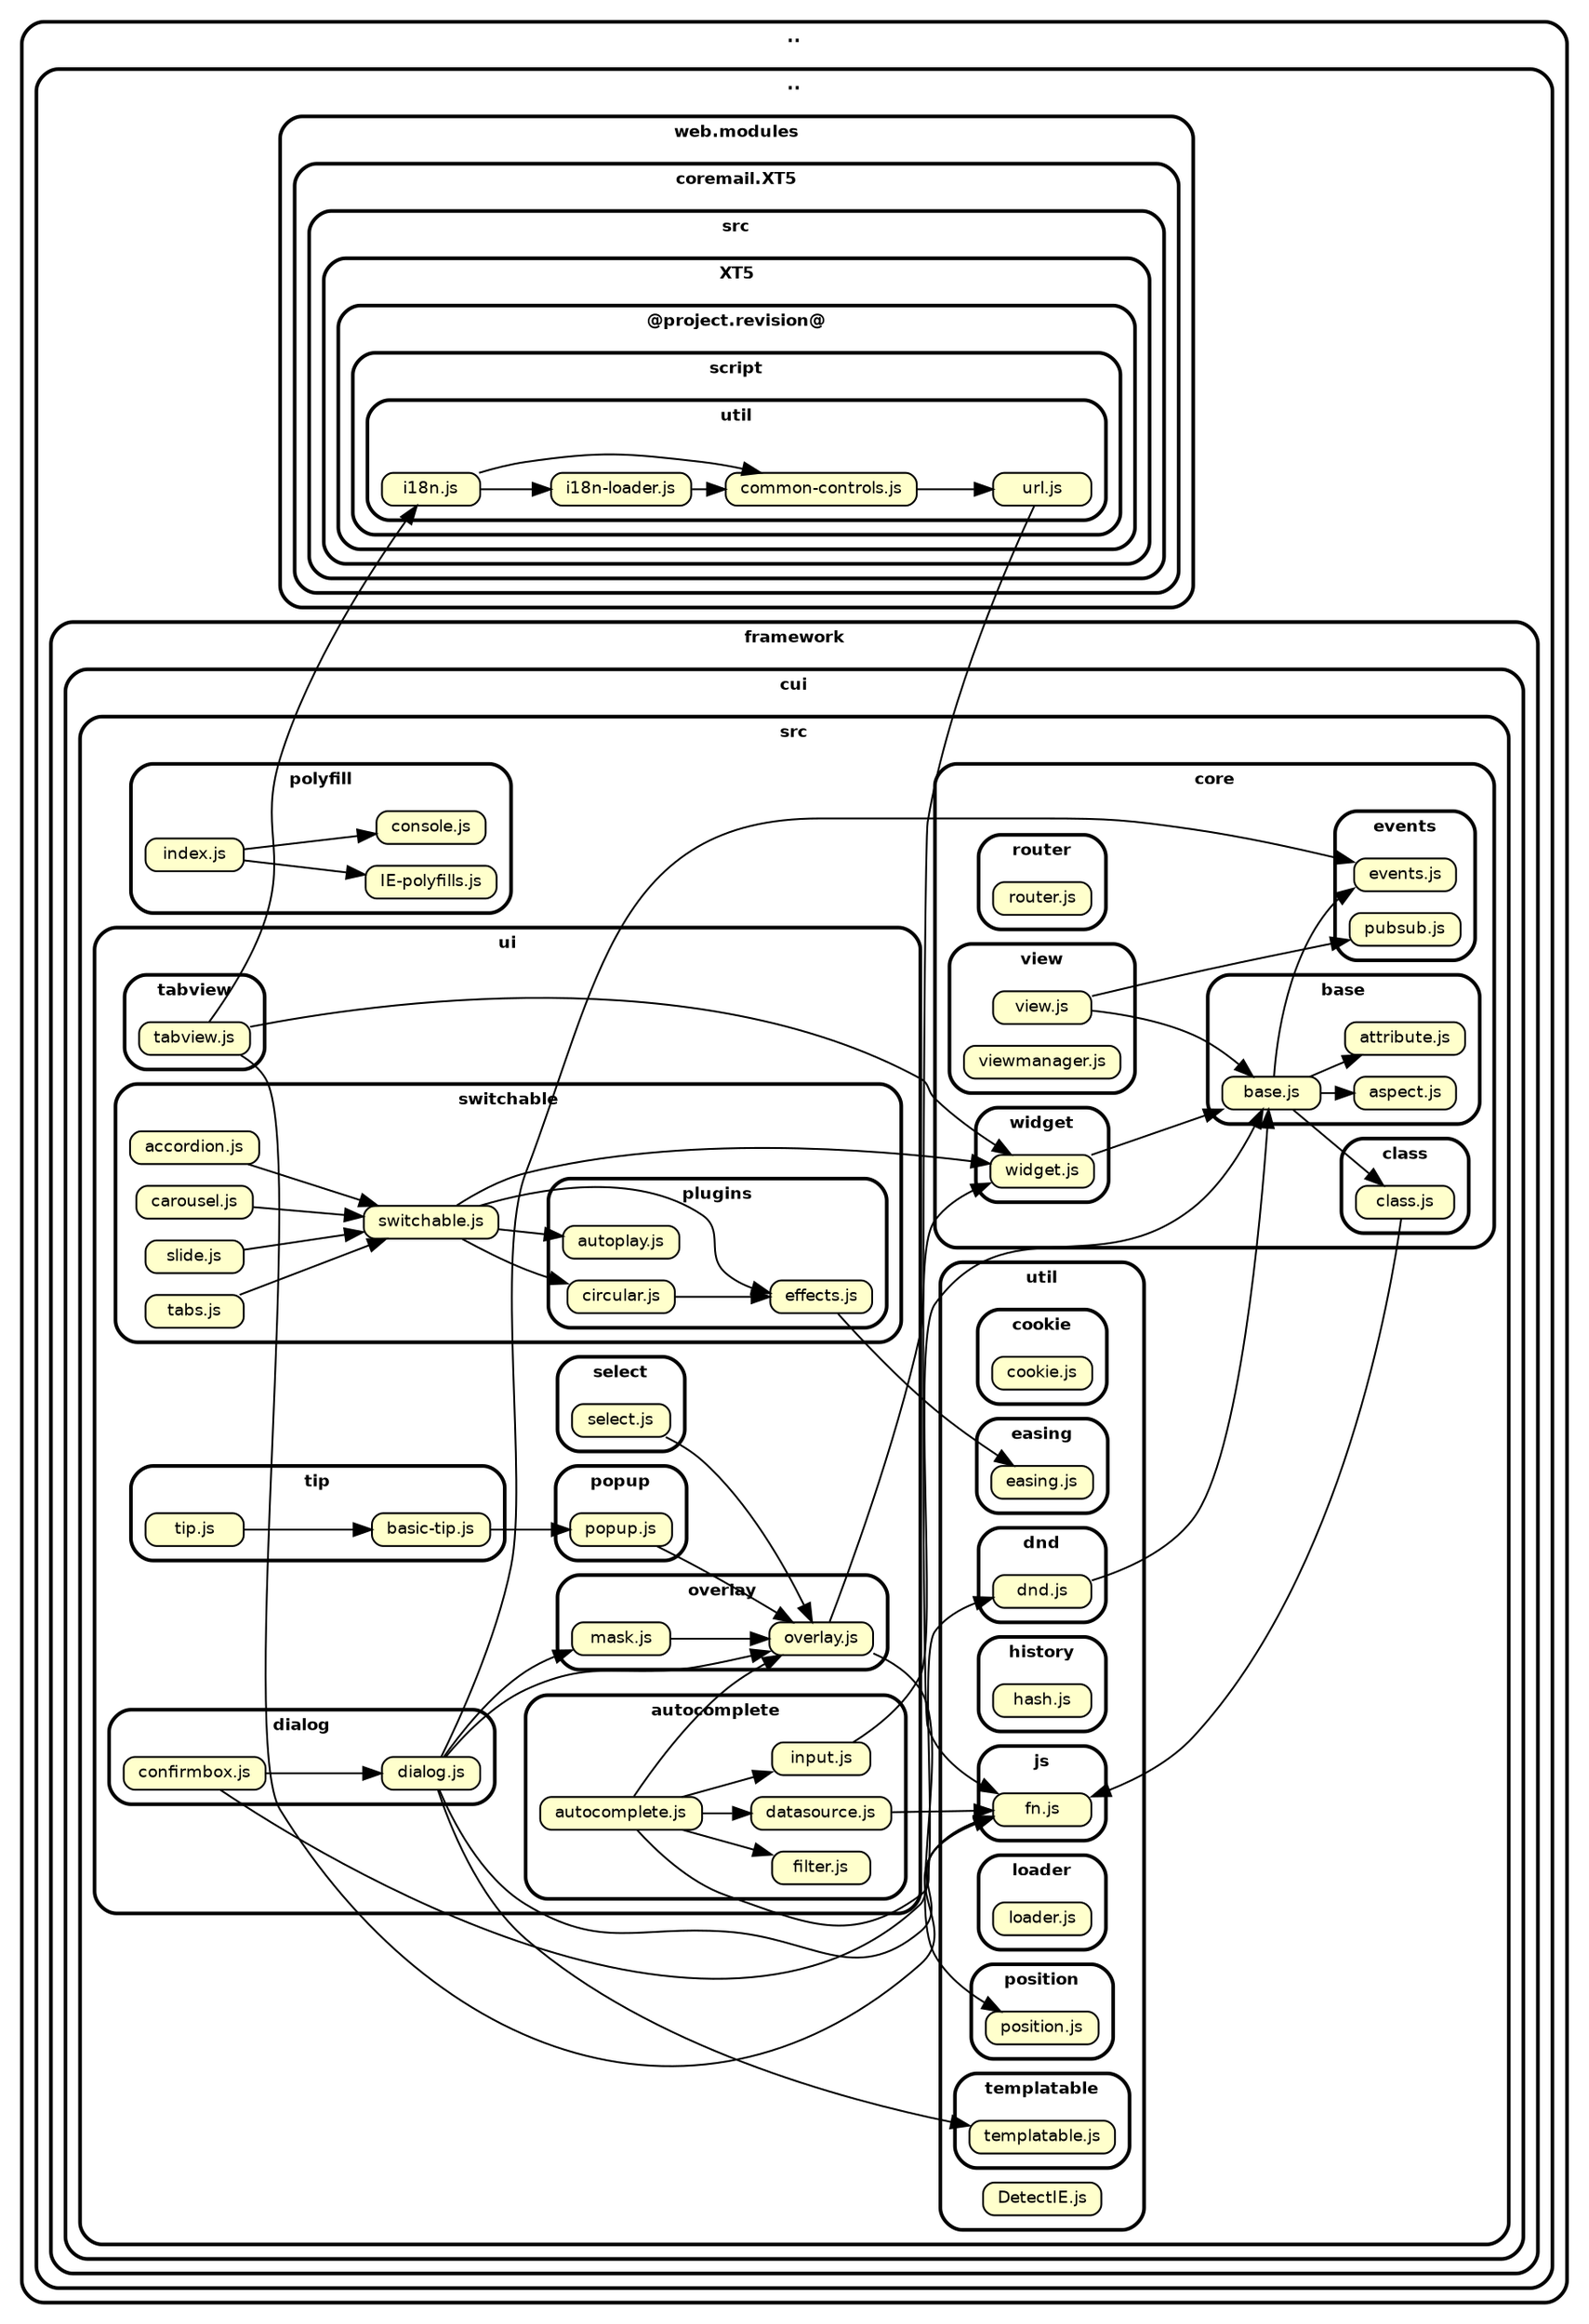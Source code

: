 digraph "dependency-cruiser output"{
    ordering=out
    rankdir=LR
    splines=true
    overlap=false
    nodesep=0.16
    ranksep=0.18
    fontname="Helvetica-bold"
    fontsize=9
    style="rounded,bold"
    compound=true
    node [shape=box style="rounded, filled" fillcolor="#ffffcc" height=0.2 fontname=Helvetica fontsize=9]
    edge [color=black arrowhead=normal fontname=Helvetica fontsize=9]

    subgraph "cluster_.." {label=".." subgraph "cluster_../.." {label=".." subgraph "cluster_../../framework" {label="framework" subgraph "cluster_../../framework/cui" {label="cui" subgraph "cluster_../../framework/cui/src" {label="src" subgraph "cluster_../../framework/cui/src/core" {label="core" subgraph "cluster_../../framework/cui/src/core/base" {label="base" "../../framework/cui/src/core/base/aspect.js" [label="aspect.js" URL="../../framework/cui/src/core/base/aspect.js"] } } } } } } }
    subgraph "cluster_.." {label=".." subgraph "cluster_../.." {label=".." subgraph "cluster_../../framework" {label="framework" subgraph "cluster_../../framework/cui" {label="cui" subgraph "cluster_../../framework/cui/src" {label="src" subgraph "cluster_../../framework/cui/src/core" {label="core" subgraph "cluster_../../framework/cui/src/core/base" {label="base" "../../framework/cui/src/core/base/attribute.js" [label="attribute.js" URL="../../framework/cui/src/core/base/attribute.js"] } } } } } } }
    subgraph "cluster_.." {label=".." subgraph "cluster_../.." {label=".." subgraph "cluster_../../framework" {label="framework" subgraph "cluster_../../framework/cui" {label="cui" subgraph "cluster_../../framework/cui/src" {label="src" subgraph "cluster_../../framework/cui/src/core" {label="core" subgraph "cluster_../../framework/cui/src/core/base" {label="base" "../../framework/cui/src/core/base/base.js" [label="base.js" URL="../../framework/cui/src/core/base/base.js"] } } } } } } }
    subgraph "cluster_.." {label=".." subgraph "cluster_../.." {label=".." subgraph "cluster_../../framework" {label="framework" subgraph "cluster_../../framework/cui" {label="cui" subgraph "cluster_../../framework/cui/src" {label="src" subgraph "cluster_../../framework/cui/src/core" {label="core" subgraph "cluster_../../framework/cui/src/core/class" {label="class" "../../framework/cui/src/core/class/class.js" [label="class.js" URL="../../framework/cui/src/core/class/class.js"] } } } } } } }
    subgraph "cluster_.." {label=".." subgraph "cluster_../.." {label=".." subgraph "cluster_../../framework" {label="framework" subgraph "cluster_../../framework/cui" {label="cui" subgraph "cluster_../../framework/cui/src" {label="src" subgraph "cluster_../../framework/cui/src/core" {label="core" subgraph "cluster_../../framework/cui/src/core/events" {label="events" "../../framework/cui/src/core/events/events.js" [label="events.js" URL="../../framework/cui/src/core/events/events.js"] } } } } } } }
    subgraph "cluster_.." {label=".." subgraph "cluster_../.." {label=".." subgraph "cluster_../../framework" {label="framework" subgraph "cluster_../../framework/cui" {label="cui" subgraph "cluster_../../framework/cui/src" {label="src" subgraph "cluster_../../framework/cui/src/core" {label="core" subgraph "cluster_../../framework/cui/src/core/events" {label="events" "../../framework/cui/src/core/events/pubsub.js" [label="pubsub.js" URL="../../framework/cui/src/core/events/pubsub.js"] } } } } } } }
    subgraph "cluster_.." {label=".." subgraph "cluster_../.." {label=".." subgraph "cluster_../../framework" {label="framework" subgraph "cluster_../../framework/cui" {label="cui" subgraph "cluster_../../framework/cui/src" {label="src" subgraph "cluster_../../framework/cui/src/core" {label="core" subgraph "cluster_../../framework/cui/src/core/router" {label="router" "../../framework/cui/src/core/router/router.js" [label="router.js" URL="../../framework/cui/src/core/router/router.js"] } } } } } } }
    subgraph "cluster_.." {label=".." subgraph "cluster_../.." {label=".." subgraph "cluster_../../framework" {label="framework" subgraph "cluster_../../framework/cui" {label="cui" subgraph "cluster_../../framework/cui/src" {label="src" subgraph "cluster_../../framework/cui/src/core" {label="core" subgraph "cluster_../../framework/cui/src/core/view" {label="view" "../../framework/cui/src/core/view/view.js" [label="view.js" URL="../../framework/cui/src/core/view/view.js"] } } } } } } }
    subgraph "cluster_.." {label=".." subgraph "cluster_../.." {label=".." subgraph "cluster_../../framework" {label="framework" subgraph "cluster_../../framework/cui" {label="cui" subgraph "cluster_../../framework/cui/src" {label="src" subgraph "cluster_../../framework/cui/src/core" {label="core" subgraph "cluster_../../framework/cui/src/core/view" {label="view" "../../framework/cui/src/core/view/viewmanager.js" [label="viewmanager.js" URL="../../framework/cui/src/core/view/viewmanager.js"] } } } } } } }
    subgraph "cluster_.." {label=".." subgraph "cluster_../.." {label=".." subgraph "cluster_../../framework" {label="framework" subgraph "cluster_../../framework/cui" {label="cui" subgraph "cluster_../../framework/cui/src" {label="src" subgraph "cluster_../../framework/cui/src/core" {label="core" subgraph "cluster_../../framework/cui/src/core/widget" {label="widget" "../../framework/cui/src/core/widget/widget.js" [label="widget.js" URL="../../framework/cui/src/core/widget/widget.js"] } } } } } } }
    subgraph "cluster_.." {label=".." subgraph "cluster_../.." {label=".." subgraph "cluster_../../framework" {label="framework" subgraph "cluster_../../framework/cui" {label="cui" subgraph "cluster_../../framework/cui/src" {label="src" subgraph "cluster_../../framework/cui/src/polyfill" {label="polyfill" "../../framework/cui/src/polyfill/IE-polyfills.js" [label="IE-polyfills.js" URL="../../framework/cui/src/polyfill/IE-polyfills.js"] } } } } } }
    subgraph "cluster_.." {label=".." subgraph "cluster_../.." {label=".." subgraph "cluster_../../framework" {label="framework" subgraph "cluster_../../framework/cui" {label="cui" subgraph "cluster_../../framework/cui/src" {label="src" subgraph "cluster_../../framework/cui/src/polyfill" {label="polyfill" "../../framework/cui/src/polyfill/console.js" [label="console.js" URL="../../framework/cui/src/polyfill/console.js"] } } } } } }
    subgraph "cluster_.." {label=".." subgraph "cluster_../.." {label=".." subgraph "cluster_../../framework" {label="framework" subgraph "cluster_../../framework/cui" {label="cui" subgraph "cluster_../../framework/cui/src" {label="src" subgraph "cluster_../../framework/cui/src/polyfill" {label="polyfill" "../../framework/cui/src/polyfill/index.js" [label="index.js" URL="../../framework/cui/src/polyfill/index.js"] } } } } } }
    subgraph "cluster_.." {label=".." subgraph "cluster_../.." {label=".." subgraph "cluster_../../framework" {label="framework" subgraph "cluster_../../framework/cui" {label="cui" subgraph "cluster_../../framework/cui/src" {label="src" subgraph "cluster_../../framework/cui/src/ui" {label="ui" subgraph "cluster_../../framework/cui/src/ui/autocomplete" {label="autocomplete" "../../framework/cui/src/ui/autocomplete/autocomplete.js" [label="autocomplete.js" URL="../../framework/cui/src/ui/autocomplete/autocomplete.js"] } } } } } } }
    subgraph "cluster_.." {label=".." subgraph "cluster_../.." {label=".." subgraph "cluster_../../framework" {label="framework" subgraph "cluster_../../framework/cui" {label="cui" subgraph "cluster_../../framework/cui/src" {label="src" subgraph "cluster_../../framework/cui/src/ui" {label="ui" subgraph "cluster_../../framework/cui/src/ui/autocomplete" {label="autocomplete" "../../framework/cui/src/ui/autocomplete/datasource.js" [label="datasource.js" URL="../../framework/cui/src/ui/autocomplete/datasource.js"] } } } } } } }
    subgraph "cluster_.." {label=".." subgraph "cluster_../.." {label=".." subgraph "cluster_../../framework" {label="framework" subgraph "cluster_../../framework/cui" {label="cui" subgraph "cluster_../../framework/cui/src" {label="src" subgraph "cluster_../../framework/cui/src/ui" {label="ui" subgraph "cluster_../../framework/cui/src/ui/autocomplete" {label="autocomplete" "../../framework/cui/src/ui/autocomplete/filter.js" [label="filter.js" URL="../../framework/cui/src/ui/autocomplete/filter.js"] } } } } } } }
    subgraph "cluster_.." {label=".." subgraph "cluster_../.." {label=".." subgraph "cluster_../../framework" {label="framework" subgraph "cluster_../../framework/cui" {label="cui" subgraph "cluster_../../framework/cui/src" {label="src" subgraph "cluster_../../framework/cui/src/ui" {label="ui" subgraph "cluster_../../framework/cui/src/ui/autocomplete" {label="autocomplete" "../../framework/cui/src/ui/autocomplete/input.js" [label="input.js" URL="../../framework/cui/src/ui/autocomplete/input.js"] } } } } } } }
    subgraph "cluster_.." {label=".." subgraph "cluster_../.." {label=".." subgraph "cluster_../../framework" {label="framework" subgraph "cluster_../../framework/cui" {label="cui" subgraph "cluster_../../framework/cui/src" {label="src" subgraph "cluster_../../framework/cui/src/ui" {label="ui" subgraph "cluster_../../framework/cui/src/ui/dialog" {label="dialog" "../../framework/cui/src/ui/dialog/confirmbox.js" [label="confirmbox.js" URL="../../framework/cui/src/ui/dialog/confirmbox.js"] } } } } } } }
    subgraph "cluster_.." {label=".." subgraph "cluster_../.." {label=".." subgraph "cluster_../../framework" {label="framework" subgraph "cluster_../../framework/cui" {label="cui" subgraph "cluster_../../framework/cui/src" {label="src" subgraph "cluster_../../framework/cui/src/ui" {label="ui" subgraph "cluster_../../framework/cui/src/ui/dialog" {label="dialog" "../../framework/cui/src/ui/dialog/dialog.js" [label="dialog.js" URL="../../framework/cui/src/ui/dialog/dialog.js"] } } } } } } }
    subgraph "cluster_.." {label=".." subgraph "cluster_../.." {label=".." subgraph "cluster_../../framework" {label="framework" subgraph "cluster_../../framework/cui" {label="cui" subgraph "cluster_../../framework/cui/src" {label="src" subgraph "cluster_../../framework/cui/src/ui" {label="ui" subgraph "cluster_../../framework/cui/src/ui/overlay" {label="overlay" "../../framework/cui/src/ui/overlay/mask.js" [label="mask.js" URL="../../framework/cui/src/ui/overlay/mask.js"] } } } } } } }
    subgraph "cluster_.." {label=".." subgraph "cluster_../.." {label=".." subgraph "cluster_../../framework" {label="framework" subgraph "cluster_../../framework/cui" {label="cui" subgraph "cluster_../../framework/cui/src" {label="src" subgraph "cluster_../../framework/cui/src/ui" {label="ui" subgraph "cluster_../../framework/cui/src/ui/overlay" {label="overlay" "../../framework/cui/src/ui/overlay/overlay.js" [label="overlay.js" URL="../../framework/cui/src/ui/overlay/overlay.js"] } } } } } } }
    subgraph "cluster_.." {label=".." subgraph "cluster_../.." {label=".." subgraph "cluster_../../framework" {label="framework" subgraph "cluster_../../framework/cui" {label="cui" subgraph "cluster_../../framework/cui/src" {label="src" subgraph "cluster_../../framework/cui/src/ui" {label="ui" subgraph "cluster_../../framework/cui/src/ui/popup" {label="popup" "../../framework/cui/src/ui/popup/popup.js" [label="popup.js" URL="../../framework/cui/src/ui/popup/popup.js"] } } } } } } }
    subgraph "cluster_.." {label=".." subgraph "cluster_../.." {label=".." subgraph "cluster_../../framework" {label="framework" subgraph "cluster_../../framework/cui" {label="cui" subgraph "cluster_../../framework/cui/src" {label="src" subgraph "cluster_../../framework/cui/src/ui" {label="ui" subgraph "cluster_../../framework/cui/src/ui/select" {label="select" "../../framework/cui/src/ui/select/select.js" [label="select.js" URL="../../framework/cui/src/ui/select/select.js"] } } } } } } }
    subgraph "cluster_.." {label=".." subgraph "cluster_../.." {label=".." subgraph "cluster_../../framework" {label="framework" subgraph "cluster_../../framework/cui" {label="cui" subgraph "cluster_../../framework/cui/src" {label="src" subgraph "cluster_../../framework/cui/src/ui" {label="ui" subgraph "cluster_../../framework/cui/src/ui/switchable" {label="switchable" "../../framework/cui/src/ui/switchable/accordion.js" [label="accordion.js" URL="../../framework/cui/src/ui/switchable/accordion.js"] } } } } } } }
    subgraph "cluster_.." {label=".." subgraph "cluster_../.." {label=".." subgraph "cluster_../../framework" {label="framework" subgraph "cluster_../../framework/cui" {label="cui" subgraph "cluster_../../framework/cui/src" {label="src" subgraph "cluster_../../framework/cui/src/ui" {label="ui" subgraph "cluster_../../framework/cui/src/ui/switchable" {label="switchable" "../../framework/cui/src/ui/switchable/carousel.js" [label="carousel.js" URL="../../framework/cui/src/ui/switchable/carousel.js"] } } } } } } }
    subgraph "cluster_.." {label=".." subgraph "cluster_../.." {label=".." subgraph "cluster_../../framework" {label="framework" subgraph "cluster_../../framework/cui" {label="cui" subgraph "cluster_../../framework/cui/src" {label="src" subgraph "cluster_../../framework/cui/src/ui" {label="ui" subgraph "cluster_../../framework/cui/src/ui/switchable" {label="switchable" subgraph "cluster_../../framework/cui/src/ui/switchable/plugins" {label="plugins" "../../framework/cui/src/ui/switchable/plugins/autoplay.js" [label="autoplay.js" URL="../../framework/cui/src/ui/switchable/plugins/autoplay.js"] } } } } } } } }
    subgraph "cluster_.." {label=".." subgraph "cluster_../.." {label=".." subgraph "cluster_../../framework" {label="framework" subgraph "cluster_../../framework/cui" {label="cui" subgraph "cluster_../../framework/cui/src" {label="src" subgraph "cluster_../../framework/cui/src/ui" {label="ui" subgraph "cluster_../../framework/cui/src/ui/switchable" {label="switchable" subgraph "cluster_../../framework/cui/src/ui/switchable/plugins" {label="plugins" "../../framework/cui/src/ui/switchable/plugins/circular.js" [label="circular.js" URL="../../framework/cui/src/ui/switchable/plugins/circular.js"] } } } } } } } }
    subgraph "cluster_.." {label=".." subgraph "cluster_../.." {label=".." subgraph "cluster_../../framework" {label="framework" subgraph "cluster_../../framework/cui" {label="cui" subgraph "cluster_../../framework/cui/src" {label="src" subgraph "cluster_../../framework/cui/src/ui" {label="ui" subgraph "cluster_../../framework/cui/src/ui/switchable" {label="switchable" subgraph "cluster_../../framework/cui/src/ui/switchable/plugins" {label="plugins" "../../framework/cui/src/ui/switchable/plugins/effects.js" [label="effects.js" URL="../../framework/cui/src/ui/switchable/plugins/effects.js"] } } } } } } } }
    subgraph "cluster_.." {label=".." subgraph "cluster_../.." {label=".." subgraph "cluster_../../framework" {label="framework" subgraph "cluster_../../framework/cui" {label="cui" subgraph "cluster_../../framework/cui/src" {label="src" subgraph "cluster_../../framework/cui/src/ui" {label="ui" subgraph "cluster_../../framework/cui/src/ui/switchable" {label="switchable" "../../framework/cui/src/ui/switchable/slide.js" [label="slide.js" URL="../../framework/cui/src/ui/switchable/slide.js"] } } } } } } }
    subgraph "cluster_.." {label=".." subgraph "cluster_../.." {label=".." subgraph "cluster_../../framework" {label="framework" subgraph "cluster_../../framework/cui" {label="cui" subgraph "cluster_../../framework/cui/src" {label="src" subgraph "cluster_../../framework/cui/src/ui" {label="ui" subgraph "cluster_../../framework/cui/src/ui/switchable" {label="switchable" "../../framework/cui/src/ui/switchable/switchable.js" [label="switchable.js" URL="../../framework/cui/src/ui/switchable/switchable.js"] } } } } } } }
    subgraph "cluster_.." {label=".." subgraph "cluster_../.." {label=".." subgraph "cluster_../../framework" {label="framework" subgraph "cluster_../../framework/cui" {label="cui" subgraph "cluster_../../framework/cui/src" {label="src" subgraph "cluster_../../framework/cui/src/ui" {label="ui" subgraph "cluster_../../framework/cui/src/ui/switchable" {label="switchable" "../../framework/cui/src/ui/switchable/tabs.js" [label="tabs.js" URL="../../framework/cui/src/ui/switchable/tabs.js"] } } } } } } }
    subgraph "cluster_.." {label=".." subgraph "cluster_../.." {label=".." subgraph "cluster_../../framework" {label="framework" subgraph "cluster_../../framework/cui" {label="cui" subgraph "cluster_../../framework/cui/src" {label="src" subgraph "cluster_../../framework/cui/src/ui" {label="ui" subgraph "cluster_../../framework/cui/src/ui/tabview" {label="tabview" "../../framework/cui/src/ui/tabview/tabview.js" [label="tabview.js" URL="../../framework/cui/src/ui/tabview/tabview.js"] } } } } } } }
    subgraph "cluster_.." {label=".." subgraph "cluster_../.." {label=".." subgraph "cluster_../../framework" {label="framework" subgraph "cluster_../../framework/cui" {label="cui" subgraph "cluster_../../framework/cui/src" {label="src" subgraph "cluster_../../framework/cui/src/ui" {label="ui" subgraph "cluster_../../framework/cui/src/ui/tip" {label="tip" "../../framework/cui/src/ui/tip/basic-tip.js" [label="basic-tip.js" URL="../../framework/cui/src/ui/tip/basic-tip.js"] } } } } } } }
    subgraph "cluster_.." {label=".." subgraph "cluster_../.." {label=".." subgraph "cluster_../../framework" {label="framework" subgraph "cluster_../../framework/cui" {label="cui" subgraph "cluster_../../framework/cui/src" {label="src" subgraph "cluster_../../framework/cui/src/ui" {label="ui" subgraph "cluster_../../framework/cui/src/ui/tip" {label="tip" "../../framework/cui/src/ui/tip/tip.js" [label="tip.js" URL="../../framework/cui/src/ui/tip/tip.js"] } } } } } } }
    subgraph "cluster_.." {label=".." subgraph "cluster_../.." {label=".." subgraph "cluster_../../framework" {label="framework" subgraph "cluster_../../framework/cui" {label="cui" subgraph "cluster_../../framework/cui/src" {label="src" subgraph "cluster_../../framework/cui/src/util" {label="util" "../../framework/cui/src/util/DetectIE.js" [label="DetectIE.js" URL="../../framework/cui/src/util/DetectIE.js"] } } } } } }
    subgraph "cluster_.." {label=".." subgraph "cluster_../.." {label=".." subgraph "cluster_../../framework" {label="framework" subgraph "cluster_../../framework/cui" {label="cui" subgraph "cluster_../../framework/cui/src" {label="src" subgraph "cluster_../../framework/cui/src/util" {label="util" subgraph "cluster_../../framework/cui/src/util/cookie" {label="cookie" "../../framework/cui/src/util/cookie/cookie.js" [label="cookie.js" URL="../../framework/cui/src/util/cookie/cookie.js"] } } } } } } }
    subgraph "cluster_.." {label=".." subgraph "cluster_../.." {label=".." subgraph "cluster_../../framework" {label="framework" subgraph "cluster_../../framework/cui" {label="cui" subgraph "cluster_../../framework/cui/src" {label="src" subgraph "cluster_../../framework/cui/src/util" {label="util" subgraph "cluster_../../framework/cui/src/util/dnd" {label="dnd" "../../framework/cui/src/util/dnd/dnd.js" [label="dnd.js" URL="../../framework/cui/src/util/dnd/dnd.js"] } } } } } } }
    subgraph "cluster_.." {label=".." subgraph "cluster_../.." {label=".." subgraph "cluster_../../framework" {label="framework" subgraph "cluster_../../framework/cui" {label="cui" subgraph "cluster_../../framework/cui/src" {label="src" subgraph "cluster_../../framework/cui/src/util" {label="util" subgraph "cluster_../../framework/cui/src/util/easing" {label="easing" "../../framework/cui/src/util/easing/easing.js" [label="easing.js" URL="../../framework/cui/src/util/easing/easing.js"] } } } } } } }
    subgraph "cluster_.." {label=".." subgraph "cluster_../.." {label=".." subgraph "cluster_../../framework" {label="framework" subgraph "cluster_../../framework/cui" {label="cui" subgraph "cluster_../../framework/cui/src" {label="src" subgraph "cluster_../../framework/cui/src/util" {label="util" subgraph "cluster_../../framework/cui/src/util/history" {label="history" "../../framework/cui/src/util/history/hash.js" [label="hash.js" URL="../../framework/cui/src/util/history/hash.js"] } } } } } } }
    subgraph "cluster_.." {label=".." subgraph "cluster_../.." {label=".." subgraph "cluster_../../framework" {label="framework" subgraph "cluster_../../framework/cui" {label="cui" subgraph "cluster_../../framework/cui/src" {label="src" subgraph "cluster_../../framework/cui/src/util" {label="util" subgraph "cluster_../../framework/cui/src/util/js" {label="js" "../../framework/cui/src/util/js/fn.js" [label="fn.js" URL="../../framework/cui/src/util/js/fn.js"] } } } } } } }
    subgraph "cluster_.." {label=".." subgraph "cluster_../.." {label=".." subgraph "cluster_../../framework" {label="framework" subgraph "cluster_../../framework/cui" {label="cui" subgraph "cluster_../../framework/cui/src" {label="src" subgraph "cluster_../../framework/cui/src/util" {label="util" subgraph "cluster_../../framework/cui/src/util/loader" {label="loader" "../../framework/cui/src/util/loader/loader.js" [label="loader.js" URL="../../framework/cui/src/util/loader/loader.js"] } } } } } } }
    subgraph "cluster_.." {label=".." subgraph "cluster_../.." {label=".." subgraph "cluster_../../framework" {label="framework" subgraph "cluster_../../framework/cui" {label="cui" subgraph "cluster_../../framework/cui/src" {label="src" subgraph "cluster_../../framework/cui/src/util" {label="util" subgraph "cluster_../../framework/cui/src/util/position" {label="position" "../../framework/cui/src/util/position/position.js" [label="position.js" URL="../../framework/cui/src/util/position/position.js"] } } } } } } }
    subgraph "cluster_.." {label=".." subgraph "cluster_../.." {label=".." subgraph "cluster_../../framework" {label="framework" subgraph "cluster_../../framework/cui" {label="cui" subgraph "cluster_../../framework/cui/src" {label="src" subgraph "cluster_../../framework/cui/src/util" {label="util" subgraph "cluster_../../framework/cui/src/util/templatable" {label="templatable" "../../framework/cui/src/util/templatable/templatable.js" [label="templatable.js" URL="../../framework/cui/src/util/templatable/templatable.js"] } } } } } } }
    subgraph "cluster_.." {label=".." subgraph "cluster_../.." {label=".." subgraph "cluster_../../web.modules" {label="web.modules" subgraph "cluster_../../web.modules/coremail.XT5" {label="coremail.XT5" subgraph "cluster_../../web.modules/coremail.XT5/src" {label="src" subgraph "cluster_../../web.modules/coremail.XT5/src/XT5" {label="XT5" subgraph "cluster_../../web.modules/coremail.XT5/src/XT5/@project.revision@" {label="@project.revision@" subgraph "cluster_../../web.modules/coremail.XT5/src/XT5/@project.revision@/script" {label="script" subgraph "cluster_../../web.modules/coremail.XT5/src/XT5/@project.revision@/script/util" {label="util" "../../web.modules/coremail.XT5/src/XT5/@project.revision@/script/util/common-controls.js" [label="common-controls.js" URL="../../web.modules/coremail.XT5/src/XT5/@project.revision@/script/util/common-controls.js"] } } } } } } } } }
    subgraph "cluster_.." {label=".." subgraph "cluster_../.." {label=".." subgraph "cluster_../../web.modules" {label="web.modules" subgraph "cluster_../../web.modules/coremail.XT5" {label="coremail.XT5" subgraph "cluster_../../web.modules/coremail.XT5/src" {label="src" subgraph "cluster_../../web.modules/coremail.XT5/src/XT5" {label="XT5" subgraph "cluster_../../web.modules/coremail.XT5/src/XT5/@project.revision@" {label="@project.revision@" subgraph "cluster_../../web.modules/coremail.XT5/src/XT5/@project.revision@/script" {label="script" subgraph "cluster_../../web.modules/coremail.XT5/src/XT5/@project.revision@/script/util" {label="util" "../../web.modules/coremail.XT5/src/XT5/@project.revision@/script/util/i18n-loader.js" [label="i18n-loader.js" URL="../../web.modules/coremail.XT5/src/XT5/@project.revision@/script/util/i18n-loader.js"] } } } } } } } } }
    subgraph "cluster_.." {label=".." subgraph "cluster_../.." {label=".." subgraph "cluster_../../web.modules" {label="web.modules" subgraph "cluster_../../web.modules/coremail.XT5" {label="coremail.XT5" subgraph "cluster_../../web.modules/coremail.XT5/src" {label="src" subgraph "cluster_../../web.modules/coremail.XT5/src/XT5" {label="XT5" subgraph "cluster_../../web.modules/coremail.XT5/src/XT5/@project.revision@" {label="@project.revision@" subgraph "cluster_../../web.modules/coremail.XT5/src/XT5/@project.revision@/script" {label="script" subgraph "cluster_../../web.modules/coremail.XT5/src/XT5/@project.revision@/script/util" {label="util" "../../web.modules/coremail.XT5/src/XT5/@project.revision@/script/util/i18n.js" [label="i18n.js" URL="../../web.modules/coremail.XT5/src/XT5/@project.revision@/script/util/i18n.js"] } } } } } } } } }
    subgraph "cluster_.." {label=".." subgraph "cluster_../.." {label=".." subgraph "cluster_../../web.modules" {label="web.modules" subgraph "cluster_../../web.modules/coremail.XT5" {label="coremail.XT5" subgraph "cluster_../../web.modules/coremail.XT5/src" {label="src" subgraph "cluster_../../web.modules/coremail.XT5/src/XT5" {label="XT5" subgraph "cluster_../../web.modules/coremail.XT5/src/XT5/@project.revision@" {label="@project.revision@" subgraph "cluster_../../web.modules/coremail.XT5/src/XT5/@project.revision@/script" {label="script" subgraph "cluster_../../web.modules/coremail.XT5/src/XT5/@project.revision@/script/util" {label="util" "../../web.modules/coremail.XT5/src/XT5/@project.revision@/script/util/url.js" [label="url.js" URL="../../web.modules/coremail.XT5/src/XT5/@project.revision@/script/util/url.js"] } } } } } } } } }

    "../../framework/cui/src/core/base/base.js" -> "../../framework/cui/src/core/class/class.js"
    "../../framework/cui/src/core/base/base.js" -> "../../framework/cui/src/core/events/events.js"
    "../../framework/cui/src/core/base/base.js" -> "../../framework/cui/src/core/base/aspect.js"
    "../../framework/cui/src/core/base/base.js" -> "../../framework/cui/src/core/base/attribute.js"
    "../../framework/cui/src/core/class/class.js" -> "../../framework/cui/src/util/js/fn.js"
    "../../framework/cui/src/core/view/view.js" -> "../../framework/cui/src/core/base/base.js"
    "../../framework/cui/src/core/view/view.js" -> "../../framework/cui/src/core/events/pubsub.js"
    "../../framework/cui/src/core/widget/widget.js" -> "../../framework/cui/src/core/base/base.js"
    "../../framework/cui/src/polyfill/index.js" -> "../../framework/cui/src/polyfill/IE-polyfills.js"
    "../../framework/cui/src/polyfill/index.js" -> "../../framework/cui/src/polyfill/console.js"
    "../../framework/cui/src/ui/autocomplete/autocomplete.js" -> "../../framework/cui/src/util/js/fn.js"
    "../../framework/cui/src/ui/autocomplete/autocomplete.js" -> "../../framework/cui/src/ui/overlay/overlay.js"
    "../../framework/cui/src/ui/autocomplete/autocomplete.js" -> "../../framework/cui/src/ui/autocomplete/datasource.js"
    "../../framework/cui/src/ui/autocomplete/autocomplete.js" -> "../../framework/cui/src/ui/autocomplete/filter.js"
    "../../framework/cui/src/ui/autocomplete/autocomplete.js" -> "../../framework/cui/src/ui/autocomplete/input.js"
    "../../framework/cui/src/ui/autocomplete/datasource.js" -> "../../framework/cui/src/util/js/fn.js"
    "../../framework/cui/src/ui/autocomplete/input.js" -> "../../framework/cui/src/core/base/base.js"
    "../../framework/cui/src/ui/dialog/confirmbox.js" -> "../../framework/cui/src/util/dnd/dnd.js"
    "../../framework/cui/src/ui/dialog/confirmbox.js" -> "../../framework/cui/src/ui/dialog/dialog.js"
    "../../framework/cui/src/ui/dialog/dialog.js" -> "../../framework/cui/src/core/events/events.js"
    "../../framework/cui/src/ui/dialog/dialog.js" -> "../../framework/cui/src/util/js/fn.js"
    "../../framework/cui/src/ui/dialog/dialog.js" -> "../../framework/cui/src/util/templatable/templatable.js"
    "../../framework/cui/src/ui/dialog/dialog.js" -> "../../framework/cui/src/ui/overlay/mask.js"
    "../../framework/cui/src/ui/dialog/dialog.js" -> "../../framework/cui/src/ui/overlay/overlay.js"
    "../../framework/cui/src/ui/overlay/mask.js" -> "../../framework/cui/src/ui/overlay/overlay.js"
    "../../framework/cui/src/ui/overlay/overlay.js" -> "../../framework/cui/src/core/widget/widget.js"
    "../../framework/cui/src/ui/overlay/overlay.js" -> "../../framework/cui/src/util/position/position.js"
    "../../framework/cui/src/ui/popup/popup.js" -> "../../framework/cui/src/ui/overlay/overlay.js"
    "../../framework/cui/src/ui/select/select.js" -> "../../framework/cui/src/ui/overlay/overlay.js"
    "../../framework/cui/src/ui/switchable/accordion.js" -> "../../framework/cui/src/ui/switchable/switchable.js"
    "../../framework/cui/src/ui/switchable/carousel.js" -> "../../framework/cui/src/ui/switchable/switchable.js"
    "../../framework/cui/src/ui/switchable/plugins/circular.js" -> "../../framework/cui/src/ui/switchable/plugins/effects.js"
    "../../framework/cui/src/ui/switchable/plugins/effects.js" -> "../../framework/cui/src/util/easing/easing.js"
    "../../framework/cui/src/ui/switchable/slide.js" -> "../../framework/cui/src/ui/switchable/switchable.js"
    "../../framework/cui/src/ui/switchable/switchable.js" -> "../../framework/cui/src/core/widget/widget.js"
    "../../framework/cui/src/ui/switchable/switchable.js" -> "../../framework/cui/src/ui/switchable/plugins/autoplay.js"
    "../../framework/cui/src/ui/switchable/switchable.js" -> "../../framework/cui/src/ui/switchable/plugins/circular.js"
    "../../framework/cui/src/ui/switchable/switchable.js" -> "../../framework/cui/src/ui/switchable/plugins/effects.js"
    "../../framework/cui/src/ui/switchable/tabs.js" -> "../../framework/cui/src/ui/switchable/switchable.js"
    "../../framework/cui/src/ui/tabview/tabview.js" -> "../../framework/cui/src/core/widget/widget.js"
    "../../framework/cui/src/ui/tabview/tabview.js" -> "../../framework/cui/src/util/js/fn.js"
    "../../framework/cui/src/ui/tabview/tabview.js" -> "../../web.modules/coremail.XT5/src/XT5/@project.revision@/script/util/i18n.js"
    "../../framework/cui/src/ui/tip/basic-tip.js" -> "../../framework/cui/src/ui/popup/popup.js"
    "../../framework/cui/src/ui/tip/tip.js" -> "../../framework/cui/src/ui/tip/basic-tip.js"
    "../../framework/cui/src/util/dnd/dnd.js" -> "../../framework/cui/src/core/base/base.js"
    "../../web.modules/coremail.XT5/src/XT5/@project.revision@/script/util/common-controls.js" -> "../../web.modules/coremail.XT5/src/XT5/@project.revision@/script/util/url.js"
    "../../web.modules/coremail.XT5/src/XT5/@project.revision@/script/util/i18n-loader.js" -> "../../web.modules/coremail.XT5/src/XT5/@project.revision@/script/util/common-controls.js"
    "../../web.modules/coremail.XT5/src/XT5/@project.revision@/script/util/i18n.js" -> "../../web.modules/coremail.XT5/src/XT5/@project.revision@/script/util/common-controls.js"
    "../../web.modules/coremail.XT5/src/XT5/@project.revision@/script/util/i18n.js" -> "../../web.modules/coremail.XT5/src/XT5/@project.revision@/script/util/i18n-loader.js"
    "../../web.modules/coremail.XT5/src/XT5/@project.revision@/script/util/url.js" -> "../../framework/cui/src/util/js/fn.js"
}
